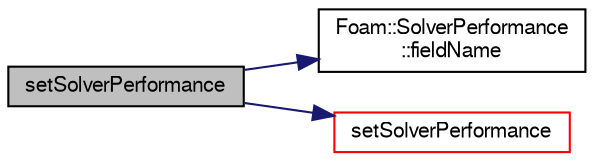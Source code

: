 digraph "setSolverPerformance"
{
  bgcolor="transparent";
  edge [fontname="FreeSans",fontsize="10",labelfontname="FreeSans",labelfontsize="10"];
  node [fontname="FreeSans",fontsize="10",shape=record];
  rankdir="LR";
  Node131 [label="setSolverPerformance",height=0.2,width=0.4,color="black", fillcolor="grey75", style="filled", fontcolor="black"];
  Node131 -> Node132 [color="midnightblue",fontsize="10",style="solid",fontname="FreeSans"];
  Node132 [label="Foam::SolverPerformance\l::fieldName",height=0.2,width=0.4,color="black",URL="$a26810.html#a79051a0c5c6c463052ca6ae79fb75238",tooltip="Return field name. "];
  Node131 -> Node133 [color="midnightblue",fontsize="10",style="solid",fontname="FreeSans"];
  Node133 [label="setSolverPerformance",height=0.2,width=0.4,color="red",URL="$a27106.html#a190c1e728c1cb63d3dd25d34aaf2fde3",tooltip="Add/set the solverPerformance entry for the named field. "];
}

